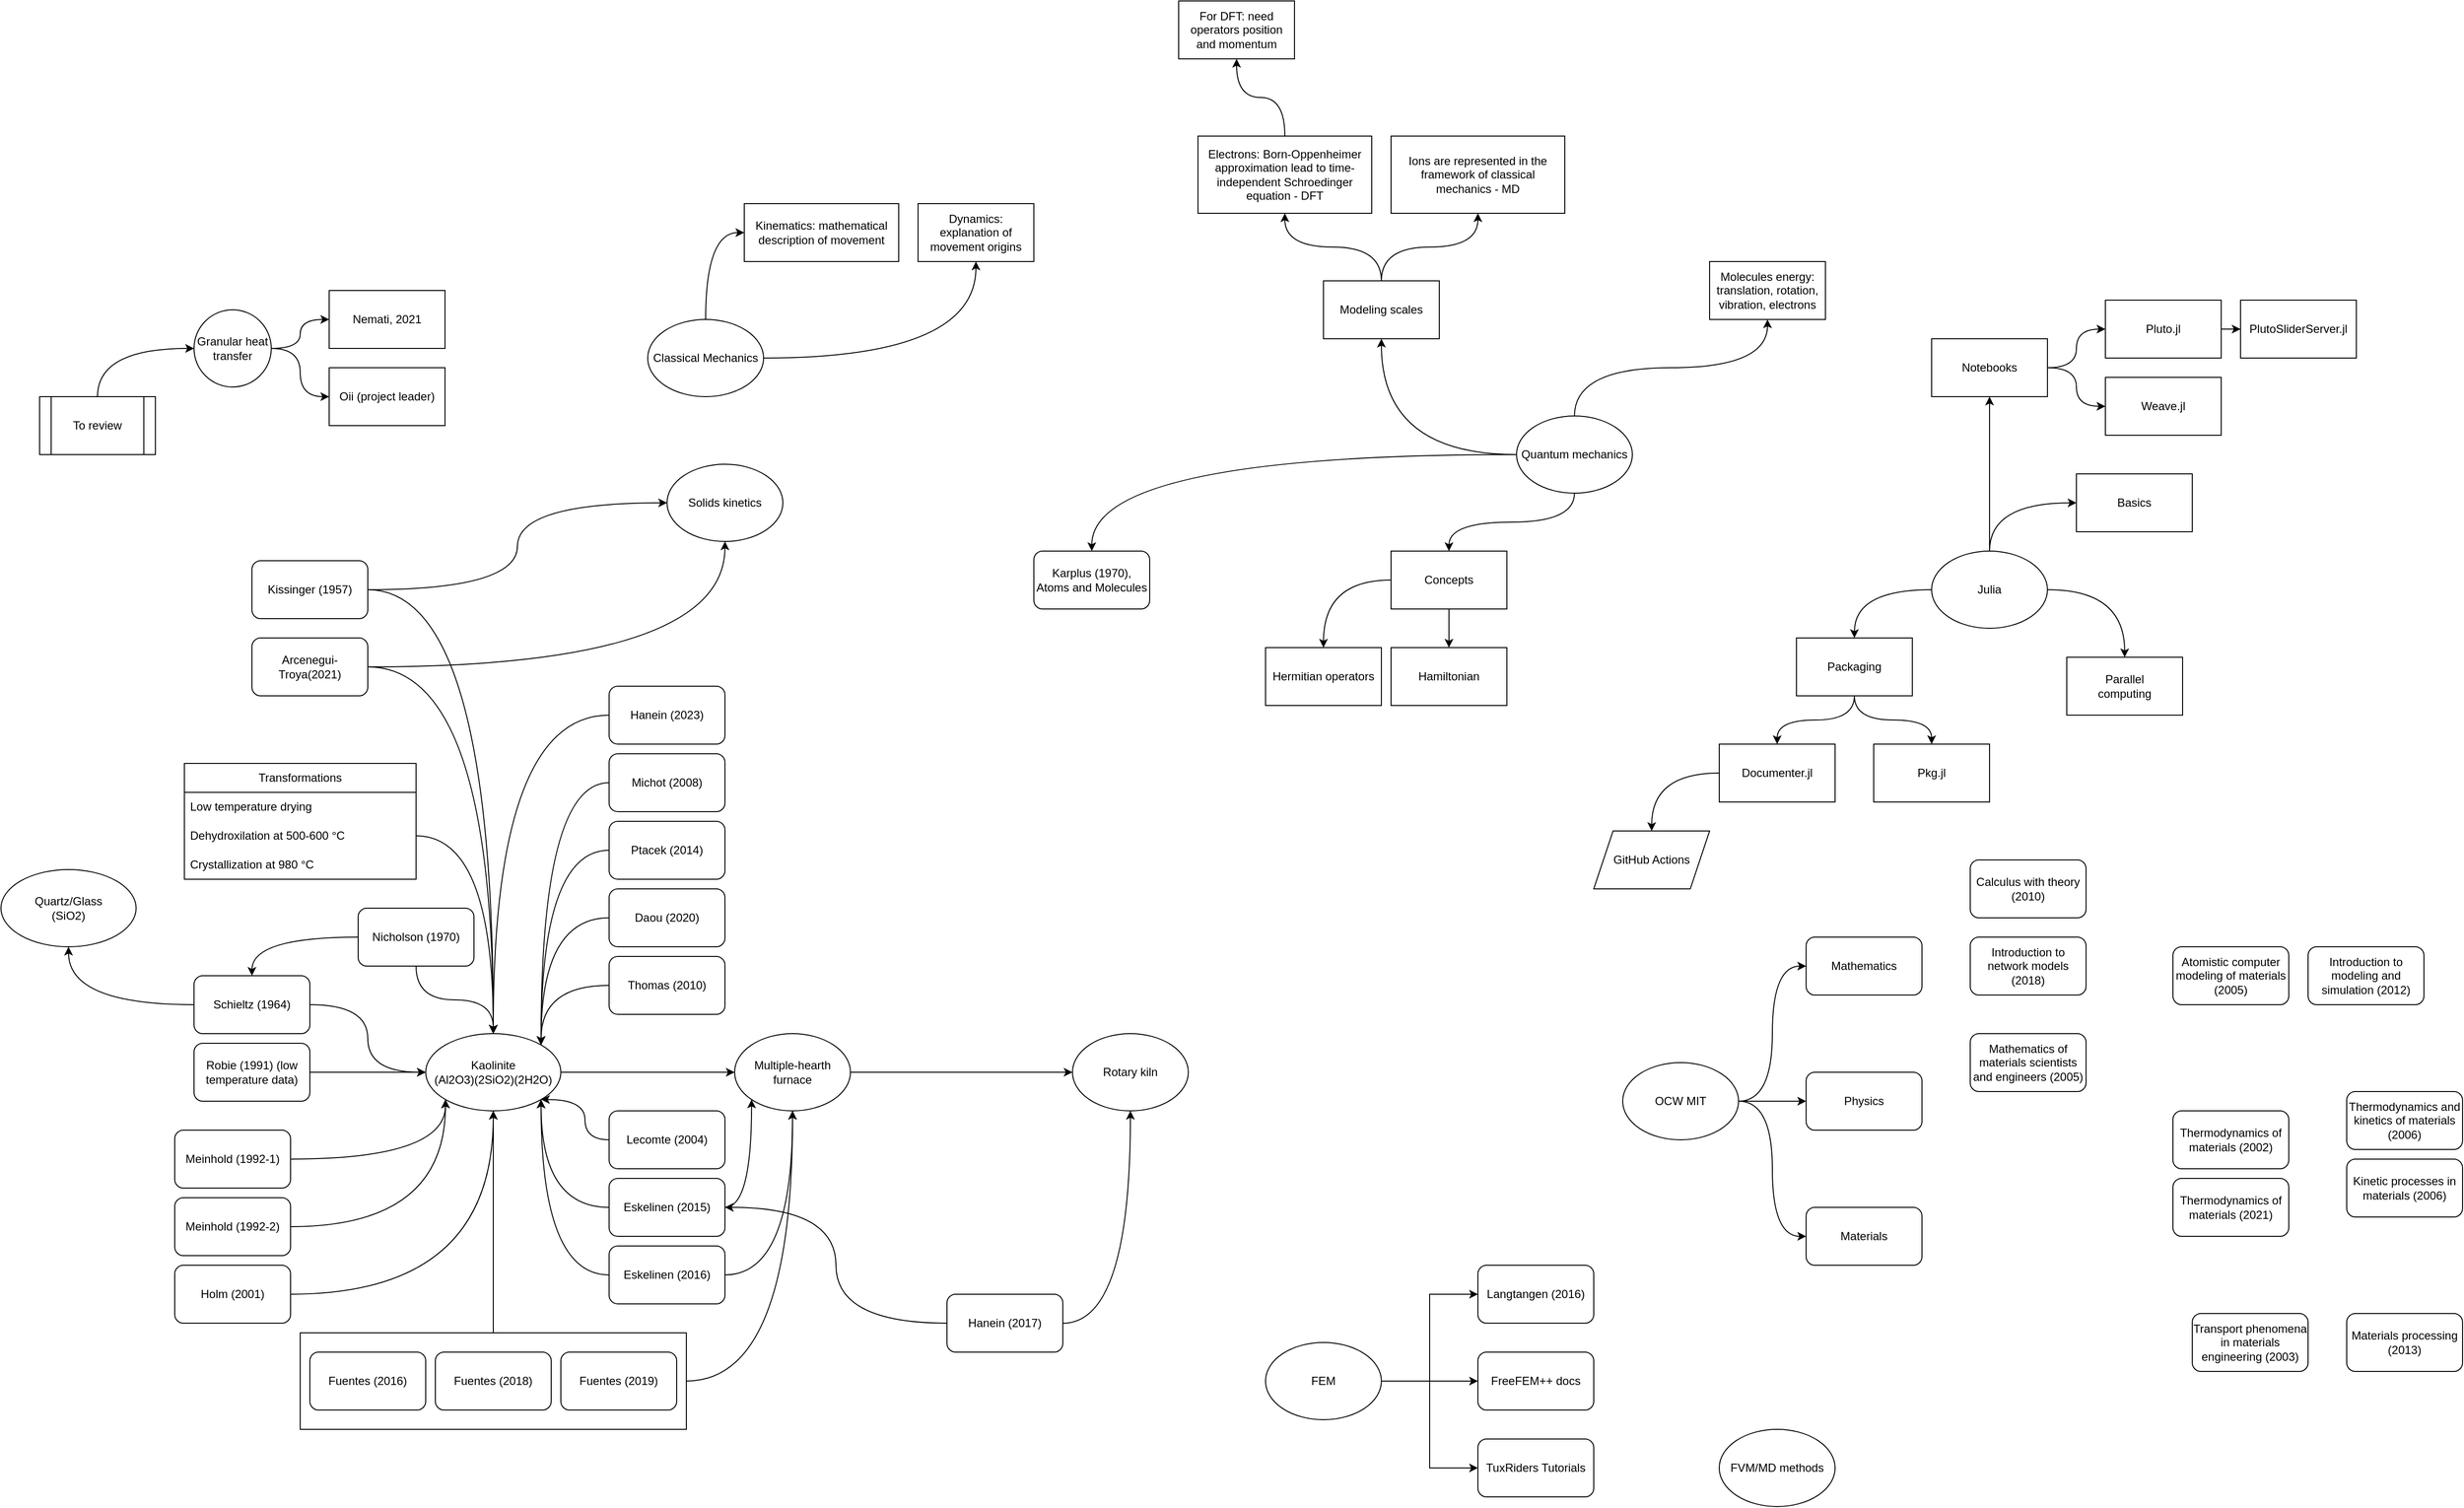 <mxfile version="22.1.7" type="github">
  <diagram name="Page-1" id="tNx86WEGERc1XLciAWc1">
    <mxGraphModel dx="1434" dy="738" grid="1" gridSize="10" guides="1" tooltips="1" connect="1" arrows="1" fold="1" page="1" pageScale="1" pageWidth="4681" pageHeight="3300" math="0" shadow="0">
      <root>
        <mxCell id="0" />
        <mxCell id="1" parent="0" />
        <mxCell id="3hXHIrawqCX14PC-SLRN-3" style="edgeStyle=orthogonalEdgeStyle;rounded=0;orthogonalLoop=1;jettySize=auto;html=1;exitX=0.5;exitY=0;exitDx=0;exitDy=0;curved=1;" parent="1" source="3hXHIrawqCX14PC-SLRN-1" target="3hXHIrawqCX14PC-SLRN-2" edge="1">
          <mxGeometry relative="1" as="geometry" />
        </mxCell>
        <mxCell id="TqPIP2dE-nrRqcoiC80p-8" style="edgeStyle=orthogonalEdgeStyle;rounded=0;orthogonalLoop=1;jettySize=auto;html=1;entryX=0.5;entryY=1;entryDx=0;entryDy=0;curved=1;" parent="1" source="3hXHIrawqCX14PC-SLRN-1" target="TqPIP2dE-nrRqcoiC80p-7" edge="1">
          <mxGeometry relative="1" as="geometry" />
        </mxCell>
        <mxCell id="TqPIP2dE-nrRqcoiC80p-18" style="edgeStyle=orthogonalEdgeStyle;curved=1;rounded=0;orthogonalLoop=1;jettySize=auto;html=1;exitX=0.5;exitY=1;exitDx=0;exitDy=0;" parent="1" source="3hXHIrawqCX14PC-SLRN-1" target="TqPIP2dE-nrRqcoiC80p-15" edge="1">
          <mxGeometry relative="1" as="geometry" />
        </mxCell>
        <mxCell id="TqPIP2dE-nrRqcoiC80p-22" style="edgeStyle=orthogonalEdgeStyle;curved=1;rounded=0;orthogonalLoop=1;jettySize=auto;html=1;" parent="1" source="3hXHIrawqCX14PC-SLRN-1" target="TqPIP2dE-nrRqcoiC80p-20" edge="1">
          <mxGeometry relative="1" as="geometry" />
        </mxCell>
        <mxCell id="3hXHIrawqCX14PC-SLRN-1" value="Quantum mechanics" style="ellipse;whiteSpace=wrap;html=1;" parent="1" vertex="1">
          <mxGeometry x="2400" y="1730" width="120" height="80" as="geometry" />
        </mxCell>
        <mxCell id="3hXHIrawqCX14PC-SLRN-2" value="Molecules energy: translation, rotation, vibration, electrons" style="rounded=0;whiteSpace=wrap;html=1;" parent="1" vertex="1">
          <mxGeometry x="2600" y="1570" width="120" height="60" as="geometry" />
        </mxCell>
        <mxCell id="TqPIP2dE-nrRqcoiC80p-4" style="edgeStyle=orthogonalEdgeStyle;rounded=0;orthogonalLoop=1;jettySize=auto;html=1;exitX=0.5;exitY=0;exitDx=0;exitDy=0;entryX=0;entryY=0.5;entryDx=0;entryDy=0;curved=1;" parent="1" source="TqPIP2dE-nrRqcoiC80p-1" target="TqPIP2dE-nrRqcoiC80p-2" edge="1">
          <mxGeometry relative="1" as="geometry" />
        </mxCell>
        <mxCell id="TqPIP2dE-nrRqcoiC80p-5" style="edgeStyle=orthogonalEdgeStyle;rounded=0;orthogonalLoop=1;jettySize=auto;html=1;curved=1;" parent="1" source="TqPIP2dE-nrRqcoiC80p-1" target="TqPIP2dE-nrRqcoiC80p-3" edge="1">
          <mxGeometry relative="1" as="geometry" />
        </mxCell>
        <mxCell id="TqPIP2dE-nrRqcoiC80p-1" value="Classical Mechanics" style="ellipse;whiteSpace=wrap;html=1;" parent="1" vertex="1">
          <mxGeometry x="1500" y="1630" width="120" height="80" as="geometry" />
        </mxCell>
        <mxCell id="TqPIP2dE-nrRqcoiC80p-2" value="Kinematics: mathematical description of movement" style="rounded=0;whiteSpace=wrap;html=1;" parent="1" vertex="1">
          <mxGeometry x="1600" y="1510" width="160" height="60" as="geometry" />
        </mxCell>
        <mxCell id="TqPIP2dE-nrRqcoiC80p-3" value="Dynamics: explanation of movement origins" style="rounded=0;whiteSpace=wrap;html=1;" parent="1" vertex="1">
          <mxGeometry x="1780" y="1510" width="120" height="60" as="geometry" />
        </mxCell>
        <mxCell id="TqPIP2dE-nrRqcoiC80p-14" style="edgeStyle=orthogonalEdgeStyle;rounded=0;orthogonalLoop=1;jettySize=auto;html=1;exitX=0.5;exitY=0;exitDx=0;exitDy=0;curved=1;" parent="1" source="TqPIP2dE-nrRqcoiC80p-6" target="TqPIP2dE-nrRqcoiC80p-13" edge="1">
          <mxGeometry relative="1" as="geometry" />
        </mxCell>
        <mxCell id="TqPIP2dE-nrRqcoiC80p-6" value="Electrons: Born-Oppenheimer approximation lead to time-independent Schroedinger equation - DFT" style="rounded=0;whiteSpace=wrap;html=1;" parent="1" vertex="1">
          <mxGeometry x="2070" y="1440" width="180" height="80" as="geometry" />
        </mxCell>
        <mxCell id="TqPIP2dE-nrRqcoiC80p-9" style="edgeStyle=orthogonalEdgeStyle;rounded=0;orthogonalLoop=1;jettySize=auto;html=1;curved=1;" parent="1" source="TqPIP2dE-nrRqcoiC80p-7" target="TqPIP2dE-nrRqcoiC80p-6" edge="1">
          <mxGeometry relative="1" as="geometry" />
        </mxCell>
        <mxCell id="TqPIP2dE-nrRqcoiC80p-11" style="edgeStyle=orthogonalEdgeStyle;rounded=0;orthogonalLoop=1;jettySize=auto;html=1;curved=1;" parent="1" source="TqPIP2dE-nrRqcoiC80p-7" target="TqPIP2dE-nrRqcoiC80p-10" edge="1">
          <mxGeometry relative="1" as="geometry" />
        </mxCell>
        <mxCell id="TqPIP2dE-nrRqcoiC80p-7" value="Modeling scales" style="rounded=0;whiteSpace=wrap;html=1;" parent="1" vertex="1">
          <mxGeometry x="2200" y="1590" width="120" height="60" as="geometry" />
        </mxCell>
        <mxCell id="TqPIP2dE-nrRqcoiC80p-10" value="Ions are represented in the framework of classical mechanics - MD" style="rounded=0;whiteSpace=wrap;html=1;" parent="1" vertex="1">
          <mxGeometry x="2270" y="1440" width="180" height="80" as="geometry" />
        </mxCell>
        <mxCell id="TqPIP2dE-nrRqcoiC80p-13" value="For DFT: need operators position and momentum" style="rounded=0;whiteSpace=wrap;html=1;" parent="1" vertex="1">
          <mxGeometry x="2050" y="1300" width="120" height="60" as="geometry" />
        </mxCell>
        <mxCell id="TqPIP2dE-nrRqcoiC80p-17" style="edgeStyle=orthogonalEdgeStyle;curved=1;rounded=0;orthogonalLoop=1;jettySize=auto;html=1;exitX=0;exitY=0.5;exitDx=0;exitDy=0;" parent="1" source="TqPIP2dE-nrRqcoiC80p-15" target="TqPIP2dE-nrRqcoiC80p-16" edge="1">
          <mxGeometry relative="1" as="geometry" />
        </mxCell>
        <mxCell id="TqPIP2dE-nrRqcoiC80p-24" style="edgeStyle=orthogonalEdgeStyle;curved=1;rounded=0;orthogonalLoop=1;jettySize=auto;html=1;" parent="1" source="TqPIP2dE-nrRqcoiC80p-15" target="TqPIP2dE-nrRqcoiC80p-23" edge="1">
          <mxGeometry relative="1" as="geometry" />
        </mxCell>
        <mxCell id="TqPIP2dE-nrRqcoiC80p-15" value="Concepts" style="rounded=0;whiteSpace=wrap;html=1;" parent="1" vertex="1">
          <mxGeometry x="2270" y="1870" width="120" height="60" as="geometry" />
        </mxCell>
        <mxCell id="TqPIP2dE-nrRqcoiC80p-16" value="Hermitian operators" style="rounded=0;whiteSpace=wrap;html=1;" parent="1" vertex="1">
          <mxGeometry x="2140" y="1970" width="120" height="60" as="geometry" />
        </mxCell>
        <mxCell id="TqPIP2dE-nrRqcoiC80p-20" value="Karplus (1970), Atoms and Molecules" style="rounded=1;whiteSpace=wrap;html=1;" parent="1" vertex="1">
          <mxGeometry x="1900" y="1870" width="120" height="60" as="geometry" />
        </mxCell>
        <mxCell id="TqPIP2dE-nrRqcoiC80p-23" value="Hamiltonian" style="rounded=0;whiteSpace=wrap;html=1;" parent="1" vertex="1">
          <mxGeometry x="2270" y="1970" width="120" height="60" as="geometry" />
        </mxCell>
        <mxCell id="7mW2jRSYt9szHhjCyHMU-4" style="edgeStyle=orthogonalEdgeStyle;curved=1;rounded=0;orthogonalLoop=1;jettySize=auto;html=1;exitX=0.5;exitY=0;exitDx=0;exitDy=0;entryX=0;entryY=0.5;entryDx=0;entryDy=0;" parent="1" source="7mW2jRSYt9szHhjCyHMU-1" target="7mW2jRSYt9szHhjCyHMU-2" edge="1">
          <mxGeometry relative="1" as="geometry" />
        </mxCell>
        <mxCell id="7mW2jRSYt9szHhjCyHMU-6" style="edgeStyle=orthogonalEdgeStyle;curved=1;rounded=0;orthogonalLoop=1;jettySize=auto;html=1;" parent="1" source="7mW2jRSYt9szHhjCyHMU-1" target="7mW2jRSYt9szHhjCyHMU-5" edge="1">
          <mxGeometry relative="1" as="geometry" />
        </mxCell>
        <mxCell id="7mW2jRSYt9szHhjCyHMU-8" style="edgeStyle=orthogonalEdgeStyle;rounded=0;orthogonalLoop=1;jettySize=auto;html=1;curved=1;" parent="1" source="7mW2jRSYt9szHhjCyHMU-1" target="7mW2jRSYt9szHhjCyHMU-7" edge="1">
          <mxGeometry relative="1" as="geometry" />
        </mxCell>
        <mxCell id="F8Z7RI5J12eTx9FljP0N-6" style="edgeStyle=orthogonalEdgeStyle;rounded=0;orthogonalLoop=1;jettySize=auto;html=1;entryX=0.5;entryY=1;entryDx=0;entryDy=0;curved=1;" parent="1" source="7mW2jRSYt9szHhjCyHMU-1" target="F8Z7RI5J12eTx9FljP0N-2" edge="1">
          <mxGeometry relative="1" as="geometry" />
        </mxCell>
        <mxCell id="7mW2jRSYt9szHhjCyHMU-1" value="Julia" style="ellipse;whiteSpace=wrap;html=1;" parent="1" vertex="1">
          <mxGeometry x="2830" y="1870" width="120" height="80" as="geometry" />
        </mxCell>
        <UserObject label="Basics" link="https://juliaacademy.com/courses/enrolled/375479" linkTarget="_blank" id="7mW2jRSYt9szHhjCyHMU-2">
          <mxCell style="rounded=0;whiteSpace=wrap;html=1;" parent="1" vertex="1">
            <mxGeometry x="2980" y="1790" width="120" height="60" as="geometry" />
          </mxCell>
        </UserObject>
        <UserObject label="Parallel&lt;br&gt;computing" link="https://juliaacademy.com/courses/enrolled/552107" linkTarget="_blank" id="7mW2jRSYt9szHhjCyHMU-5">
          <mxCell style="rounded=0;whiteSpace=wrap;html=1;" parent="1" vertex="1">
            <mxGeometry x="2970" y="1980" width="120" height="60" as="geometry" />
          </mxCell>
        </UserObject>
        <mxCell id="7mW2jRSYt9szHhjCyHMU-10" style="edgeStyle=orthogonalEdgeStyle;rounded=0;orthogonalLoop=1;jettySize=auto;html=1;entryX=0.5;entryY=0;entryDx=0;entryDy=0;curved=1;" parent="1" source="7mW2jRSYt9szHhjCyHMU-7" target="7mW2jRSYt9szHhjCyHMU-9" edge="1">
          <mxGeometry relative="1" as="geometry" />
        </mxCell>
        <mxCell id="7mW2jRSYt9szHhjCyHMU-12" style="edgeStyle=orthogonalEdgeStyle;rounded=0;orthogonalLoop=1;jettySize=auto;html=1;entryX=0.5;entryY=0;entryDx=0;entryDy=0;curved=1;" parent="1" source="7mW2jRSYt9szHhjCyHMU-7" target="7mW2jRSYt9szHhjCyHMU-11" edge="1">
          <mxGeometry relative="1" as="geometry" />
        </mxCell>
        <mxCell id="7mW2jRSYt9szHhjCyHMU-7" value="Packaging" style="rounded=0;whiteSpace=wrap;html=1;" parent="1" vertex="1">
          <mxGeometry x="2690" y="1960" width="120" height="60" as="geometry" />
        </mxCell>
        <mxCell id="7mW2jRSYt9szHhjCyHMU-14" style="edgeStyle=orthogonalEdgeStyle;rounded=0;orthogonalLoop=1;jettySize=auto;html=1;entryX=0.5;entryY=0;entryDx=0;entryDy=0;curved=1;" parent="1" source="7mW2jRSYt9szHhjCyHMU-9" target="7mW2jRSYt9szHhjCyHMU-13" edge="1">
          <mxGeometry relative="1" as="geometry" />
        </mxCell>
        <UserObject label="Documenter.jl" link="https://documenter.juliadocs.org/stable/" linkTarget="_blank" id="7mW2jRSYt9szHhjCyHMU-9">
          <mxCell style="rounded=0;whiteSpace=wrap;html=1;" parent="1" vertex="1">
            <mxGeometry x="2610" y="2070" width="120" height="60" as="geometry" />
          </mxCell>
        </UserObject>
        <UserObject label="Pkg.jl" link="https://pkgdocs.julialang.org/v1/" linkTarget="_blank" id="7mW2jRSYt9szHhjCyHMU-11">
          <mxCell style="rounded=0;whiteSpace=wrap;html=1;" parent="1" vertex="1">
            <mxGeometry x="2770" y="2070" width="120" height="60" as="geometry" />
          </mxCell>
        </UserObject>
        <UserObject label="GitHub Actions" link="https://docs.github.com/en/actions/learn-github-actions" linkTarget="_blank" id="7mW2jRSYt9szHhjCyHMU-13">
          <mxCell style="shape=parallelogram;perimeter=parallelogramPerimeter;whiteSpace=wrap;html=1;fixedSize=1;" parent="1" vertex="1">
            <mxGeometry x="2480" y="2160" width="120" height="60" as="geometry" />
          </mxCell>
        </UserObject>
        <mxCell id="QDy-FQWbMPKasR52hYSL-4" style="edgeStyle=orthogonalEdgeStyle;curved=1;rounded=0;orthogonalLoop=1;jettySize=auto;html=1;exitX=0.5;exitY=0;exitDx=0;exitDy=0;entryX=0;entryY=0.5;entryDx=0;entryDy=0;" parent="1" source="QDy-FQWbMPKasR52hYSL-2" target="QDy-FQWbMPKasR52hYSL-3" edge="1">
          <mxGeometry relative="1" as="geometry" />
        </mxCell>
        <mxCell id="QDy-FQWbMPKasR52hYSL-2" value="To review" style="shape=process;whiteSpace=wrap;html=1;backgroundOutline=1;" parent="1" vertex="1">
          <mxGeometry x="870" y="1710" width="120" height="60" as="geometry" />
        </mxCell>
        <mxCell id="QDy-FQWbMPKasR52hYSL-7" style="edgeStyle=orthogonalEdgeStyle;curved=1;rounded=0;orthogonalLoop=1;jettySize=auto;html=1;entryX=0;entryY=0.5;entryDx=0;entryDy=0;" parent="1" source="QDy-FQWbMPKasR52hYSL-3" target="QDy-FQWbMPKasR52hYSL-5" edge="1">
          <mxGeometry relative="1" as="geometry" />
        </mxCell>
        <mxCell id="QDy-FQWbMPKasR52hYSL-8" style="edgeStyle=orthogonalEdgeStyle;curved=1;rounded=0;orthogonalLoop=1;jettySize=auto;html=1;entryX=0;entryY=0.5;entryDx=0;entryDy=0;" parent="1" source="QDy-FQWbMPKasR52hYSL-3" target="QDy-FQWbMPKasR52hYSL-6" edge="1">
          <mxGeometry relative="1" as="geometry" />
        </mxCell>
        <mxCell id="QDy-FQWbMPKasR52hYSL-3" value="Granular heat transfer" style="ellipse;whiteSpace=wrap;html=1;" parent="1" vertex="1">
          <mxGeometry x="1030" y="1620" width="80" height="80" as="geometry" />
        </mxCell>
        <UserObject label="Nemati, 2021" link="https://1drv.ms/b/s!Ar4x-UlrYAiZjv4O83J4rxP3v68lgA?e=0grBoP" linkTarget="_blank" id="QDy-FQWbMPKasR52hYSL-5">
          <mxCell style="rounded=0;whiteSpace=wrap;html=1;" parent="1" vertex="1">
            <mxGeometry x="1170" y="1600" width="120" height="60" as="geometry" />
          </mxCell>
        </UserObject>
        <UserObject label="Oii (project leader)" link="https://www.eng.ed.ac.uk/research/projects/multi-scale-approach-characterising-fluid-contribution-conductive-heat-transfer" linkTarget="_blank" id="QDy-FQWbMPKasR52hYSL-6">
          <mxCell style="rounded=0;whiteSpace=wrap;html=1;" parent="1" vertex="1">
            <mxGeometry x="1170" y="1680" width="120" height="60" as="geometry" />
          </mxCell>
        </UserObject>
        <mxCell id="tdlnybzZ0rQNsdedE5Ah-23" style="edgeStyle=orthogonalEdgeStyle;curved=1;rounded=0;orthogonalLoop=1;jettySize=auto;html=1;entryX=0;entryY=0.5;entryDx=0;entryDy=0;" parent="1" source="tdlnybzZ0rQNsdedE5Ah-1" target="tdlnybzZ0rQNsdedE5Ah-22" edge="1">
          <mxGeometry relative="1" as="geometry" />
        </mxCell>
        <mxCell id="tdlnybzZ0rQNsdedE5Ah-1" value="Kaolinite&lt;br&gt;(Al2O3)(2SiO2)(2H2O)" style="ellipse;whiteSpace=wrap;html=1;" parent="1" vertex="1">
          <mxGeometry x="1270" y="2370" width="140" height="80" as="geometry" />
        </mxCell>
        <mxCell id="tdlnybzZ0rQNsdedE5Ah-3" style="edgeStyle=orthogonalEdgeStyle;rounded=0;orthogonalLoop=1;jettySize=auto;html=1;entryX=0;entryY=0.5;entryDx=0;entryDy=0;curved=1;" parent="1" source="tdlnybzZ0rQNsdedE5Ah-2" target="tdlnybzZ0rQNsdedE5Ah-1" edge="1">
          <mxGeometry relative="1" as="geometry" />
        </mxCell>
        <mxCell id="tdlnybzZ0rQNsdedE5Ah-14" style="edgeStyle=orthogonalEdgeStyle;curved=1;rounded=0;orthogonalLoop=1;jettySize=auto;html=1;entryX=0.5;entryY=1;entryDx=0;entryDy=0;" parent="1" source="tdlnybzZ0rQNsdedE5Ah-2" target="tdlnybzZ0rQNsdedE5Ah-13" edge="1">
          <mxGeometry relative="1" as="geometry" />
        </mxCell>
        <mxCell id="tdlnybzZ0rQNsdedE5Ah-2" value="Schieltz (1964)" style="rounded=1;whiteSpace=wrap;html=1;" parent="1" vertex="1">
          <mxGeometry x="1030" y="2310" width="120" height="60" as="geometry" />
        </mxCell>
        <mxCell id="tdlnybzZ0rQNsdedE5Ah-6" value="Transformations" style="swimlane;fontStyle=0;childLayout=stackLayout;horizontal=1;startSize=30;horizontalStack=0;resizeParent=1;resizeParentMax=0;resizeLast=0;collapsible=1;marginBottom=0;whiteSpace=wrap;html=1;" parent="1" vertex="1">
          <mxGeometry x="1020" y="2090" width="240" height="120" as="geometry" />
        </mxCell>
        <mxCell id="tdlnybzZ0rQNsdedE5Ah-7" value="Low temperature drying" style="text;strokeColor=none;fillColor=none;align=left;verticalAlign=middle;spacingLeft=4;spacingRight=4;overflow=hidden;points=[[0,0.5],[1,0.5]];portConstraint=eastwest;rotatable=0;whiteSpace=wrap;html=1;" parent="tdlnybzZ0rQNsdedE5Ah-6" vertex="1">
          <mxGeometry y="30" width="240" height="30" as="geometry" />
        </mxCell>
        <mxCell id="tdlnybzZ0rQNsdedE5Ah-8" value="Dehydroxilation at 500-600 °C" style="text;strokeColor=none;fillColor=none;align=left;verticalAlign=middle;spacingLeft=4;spacingRight=4;overflow=hidden;points=[[0,0.5],[1,0.5]];portConstraint=eastwest;rotatable=0;whiteSpace=wrap;html=1;" parent="tdlnybzZ0rQNsdedE5Ah-6" vertex="1">
          <mxGeometry y="60" width="240" height="30" as="geometry" />
        </mxCell>
        <mxCell id="tdlnybzZ0rQNsdedE5Ah-9" value="Crystallization at 980 °C" style="text;strokeColor=none;fillColor=none;align=left;verticalAlign=middle;spacingLeft=4;spacingRight=4;overflow=hidden;points=[[0,0.5],[1,0.5]];portConstraint=eastwest;rotatable=0;whiteSpace=wrap;html=1;" parent="tdlnybzZ0rQNsdedE5Ah-6" vertex="1">
          <mxGeometry y="90" width="240" height="30" as="geometry" />
        </mxCell>
        <mxCell id="tdlnybzZ0rQNsdedE5Ah-10" style="edgeStyle=orthogonalEdgeStyle;curved=1;rounded=0;orthogonalLoop=1;jettySize=auto;html=1;entryX=0.5;entryY=0;entryDx=0;entryDy=0;" parent="1" source="tdlnybzZ0rQNsdedE5Ah-8" target="tdlnybzZ0rQNsdedE5Ah-1" edge="1">
          <mxGeometry relative="1" as="geometry" />
        </mxCell>
        <mxCell id="tdlnybzZ0rQNsdedE5Ah-12" style="edgeStyle=orthogonalEdgeStyle;curved=1;rounded=0;orthogonalLoop=1;jettySize=auto;html=1;entryX=0;entryY=0.5;entryDx=0;entryDy=0;" parent="1" source="tdlnybzZ0rQNsdedE5Ah-11" target="tdlnybzZ0rQNsdedE5Ah-1" edge="1">
          <mxGeometry relative="1" as="geometry" />
        </mxCell>
        <UserObject label="Robie (1991) (low temperature data)" link="https://doi.org/10.135/CCMN.1991.039" linkTarget="_blank" id="tdlnybzZ0rQNsdedE5Ah-11">
          <mxCell style="rounded=1;whiteSpace=wrap;html=1;" parent="1" vertex="1">
            <mxGeometry x="1030" y="2380" width="120" height="60" as="geometry" />
          </mxCell>
        </UserObject>
        <mxCell id="tdlnybzZ0rQNsdedE5Ah-13" value="Quartz/Glass&lt;br&gt;(SiO2)" style="ellipse;whiteSpace=wrap;html=1;" parent="1" vertex="1">
          <mxGeometry x="830" y="2200" width="140" height="80" as="geometry" />
        </mxCell>
        <mxCell id="tdlnybzZ0rQNsdedE5Ah-16" style="edgeStyle=orthogonalEdgeStyle;curved=1;rounded=0;orthogonalLoop=1;jettySize=auto;html=1;" parent="1" source="tdlnybzZ0rQNsdedE5Ah-15" target="tdlnybzZ0rQNsdedE5Ah-1" edge="1">
          <mxGeometry relative="1" as="geometry" />
        </mxCell>
        <mxCell id="tdlnybzZ0rQNsdedE5Ah-17" style="edgeStyle=orthogonalEdgeStyle;curved=1;rounded=0;orthogonalLoop=1;jettySize=auto;html=1;" parent="1" source="tdlnybzZ0rQNsdedE5Ah-15" target="tdlnybzZ0rQNsdedE5Ah-2" edge="1">
          <mxGeometry relative="1" as="geometry" />
        </mxCell>
        <UserObject label="Nicholson (1970)" link="https://doi.org/10.111/j.1151-2916.197.tb12084.x" linkTarget="_blank" id="tdlnybzZ0rQNsdedE5Ah-15">
          <mxCell style="rounded=1;whiteSpace=wrap;html=1;" parent="1" vertex="1">
            <mxGeometry x="1200" y="2240" width="120" height="60" as="geometry" />
          </mxCell>
        </UserObject>
        <mxCell id="tdlnybzZ0rQNsdedE5Ah-19" style="edgeStyle=orthogonalEdgeStyle;curved=1;rounded=0;orthogonalLoop=1;jettySize=auto;html=1;entryX=0;entryY=1;entryDx=0;entryDy=0;" parent="1" source="tdlnybzZ0rQNsdedE5Ah-18" target="tdlnybzZ0rQNsdedE5Ah-1" edge="1">
          <mxGeometry relative="1" as="geometry">
            <Array as="points">
              <mxPoint x="1291" y="2570" />
            </Array>
          </mxGeometry>
        </mxCell>
        <UserObject label="Meinhold (1992-2)" link="https://doi.org/10.104/JM9920200913" linkTarget="_blank" id="tdlnybzZ0rQNsdedE5Ah-18">
          <mxCell style="rounded=1;whiteSpace=wrap;html=1;" parent="1" vertex="1">
            <mxGeometry x="1010" y="2540" width="120" height="60" as="geometry" />
          </mxCell>
        </UserObject>
        <mxCell id="tdlnybzZ0rQNsdedE5Ah-21" style="edgeStyle=orthogonalEdgeStyle;curved=1;rounded=0;orthogonalLoop=1;jettySize=auto;html=1;entryX=0;entryY=1;entryDx=0;entryDy=0;" parent="1" source="tdlnybzZ0rQNsdedE5Ah-20" target="tdlnybzZ0rQNsdedE5Ah-1" edge="1">
          <mxGeometry relative="1" as="geometry" />
        </mxCell>
        <UserObject label="Meinhold (1992-1)" link="https://doi.org/10.101/BF01979617" linkTarget="_blank" id="tdlnybzZ0rQNsdedE5Ah-20">
          <mxCell style="rounded=1;whiteSpace=wrap;html=1;" parent="1" vertex="1">
            <mxGeometry x="1010" y="2470" width="120" height="60" as="geometry" />
          </mxCell>
        </UserObject>
        <mxCell id="tdlnybzZ0rQNsdedE5Ah-51" style="edgeStyle=orthogonalEdgeStyle;curved=1;rounded=0;orthogonalLoop=1;jettySize=auto;html=1;" parent="1" source="tdlnybzZ0rQNsdedE5Ah-22" target="tdlnybzZ0rQNsdedE5Ah-50" edge="1">
          <mxGeometry relative="1" as="geometry" />
        </mxCell>
        <mxCell id="tdlnybzZ0rQNsdedE5Ah-22" value="Multiple-hearth furnace" style="ellipse;whiteSpace=wrap;html=1;" parent="1" vertex="1">
          <mxGeometry x="1590" y="2370" width="120" height="80" as="geometry" />
        </mxCell>
        <mxCell id="tdlnybzZ0rQNsdedE5Ah-25" style="edgeStyle=orthogonalEdgeStyle;curved=1;rounded=0;orthogonalLoop=1;jettySize=auto;html=1;entryX=0.5;entryY=1;entryDx=0;entryDy=0;" parent="1" source="tdlnybzZ0rQNsdedE5Ah-24" target="tdlnybzZ0rQNsdedE5Ah-1" edge="1">
          <mxGeometry relative="1" as="geometry" />
        </mxCell>
        <UserObject label="Holm (2001)" link="https://doi.org/10.104/B010031P" linkTarget="_blank" id="tdlnybzZ0rQNsdedE5Ah-24">
          <mxCell style="rounded=1;whiteSpace=wrap;html=1;" parent="1" vertex="1">
            <mxGeometry x="1010" y="2610" width="120" height="60" as="geometry" />
          </mxCell>
        </UserObject>
        <mxCell id="tdlnybzZ0rQNsdedE5Ah-27" style="edgeStyle=orthogonalEdgeStyle;curved=1;rounded=0;orthogonalLoop=1;jettySize=auto;html=1;entryX=1;entryY=0;entryDx=0;entryDy=0;" parent="1" source="tdlnybzZ0rQNsdedE5Ah-26" target="tdlnybzZ0rQNsdedE5Ah-1" edge="1">
          <mxGeometry relative="1" as="geometry" />
        </mxCell>
        <UserObject label="Ptacek (2014)" link="https://doi.org/10.102/j.powtec.2014.05.047" linkTarget="_blank" id="tdlnybzZ0rQNsdedE5Ah-26">
          <mxCell style="rounded=1;whiteSpace=wrap;html=1;" parent="1" vertex="1">
            <mxGeometry x="1460" y="2150" width="120" height="60" as="geometry" />
          </mxCell>
        </UserObject>
        <mxCell id="tdlnybzZ0rQNsdedE5Ah-29" style="edgeStyle=orthogonalEdgeStyle;curved=1;rounded=0;orthogonalLoop=1;jettySize=auto;html=1;entryX=1;entryY=0;entryDx=0;entryDy=0;" parent="1" source="tdlnybzZ0rQNsdedE5Ah-28" target="tdlnybzZ0rQNsdedE5Ah-1" edge="1">
          <mxGeometry relative="1" as="geometry" />
        </mxCell>
        <UserObject label="Michot (2008)" link="https://doi.org/10.102/j.jeurceramsoc.2008.04.007" linkTarget="_blank" id="tdlnybzZ0rQNsdedE5Ah-28">
          <mxCell style="rounded=1;whiteSpace=wrap;html=1;" parent="1" vertex="1">
            <mxGeometry x="1460" y="2080" width="120" height="60" as="geometry" />
          </mxCell>
        </UserObject>
        <mxCell id="tdlnybzZ0rQNsdedE5Ah-33" style="edgeStyle=orthogonalEdgeStyle;curved=1;rounded=0;orthogonalLoop=1;jettySize=auto;html=1;entryX=0;entryY=1;entryDx=0;entryDy=0;" parent="1" source="tdlnybzZ0rQNsdedE5Ah-32" target="tdlnybzZ0rQNsdedE5Ah-22" edge="1">
          <mxGeometry relative="1" as="geometry" />
        </mxCell>
        <mxCell id="tdlnybzZ0rQNsdedE5Ah-39" style="edgeStyle=orthogonalEdgeStyle;curved=1;rounded=0;orthogonalLoop=1;jettySize=auto;html=1;entryX=1;entryY=1;entryDx=0;entryDy=0;" parent="1" source="tdlnybzZ0rQNsdedE5Ah-32" target="tdlnybzZ0rQNsdedE5Ah-1" edge="1">
          <mxGeometry relative="1" as="geometry" />
        </mxCell>
        <UserObject label="Eskelinen (2015)" link="https://doi.org/10.1/aic.14903" linkTarget="_blank" id="tdlnybzZ0rQNsdedE5Ah-32">
          <mxCell style="rounded=1;whiteSpace=wrap;html=1;" parent="1" vertex="1">
            <mxGeometry x="1460" y="2520" width="120" height="60" as="geometry" />
          </mxCell>
        </UserObject>
        <mxCell id="tdlnybzZ0rQNsdedE5Ah-36" style="edgeStyle=orthogonalEdgeStyle;curved=1;rounded=0;orthogonalLoop=1;jettySize=auto;html=1;entryX=0.5;entryY=1;entryDx=0;entryDy=0;" parent="1" source="tdlnybzZ0rQNsdedE5Ah-35" target="tdlnybzZ0rQNsdedE5Ah-22" edge="1">
          <mxGeometry relative="1" as="geometry" />
        </mxCell>
        <mxCell id="tdlnybzZ0rQNsdedE5Ah-38" style="edgeStyle=orthogonalEdgeStyle;curved=1;rounded=0;orthogonalLoop=1;jettySize=auto;html=1;entryX=1;entryY=1;entryDx=0;entryDy=0;" parent="1" source="tdlnybzZ0rQNsdedE5Ah-35" target="tdlnybzZ0rQNsdedE5Ah-1" edge="1">
          <mxGeometry relative="1" as="geometry" />
        </mxCell>
        <UserObject label="Eskelinen (2016)" link="https://doi.org/10.102/j.ifacol.2016.10.120" linkTarget="_blank" id="tdlnybzZ0rQNsdedE5Ah-35">
          <mxCell style="rounded=1;whiteSpace=wrap;html=1;" parent="1" vertex="1">
            <mxGeometry x="1460" y="2590" width="120" height="60" as="geometry" />
          </mxCell>
        </UserObject>
        <mxCell id="tdlnybzZ0rQNsdedE5Ah-50" value="Rotary kiln" style="ellipse;whiteSpace=wrap;html=1;" parent="1" vertex="1">
          <mxGeometry x="1940" y="2370" width="120" height="80" as="geometry" />
        </mxCell>
        <mxCell id="tdlnybzZ0rQNsdedE5Ah-53" style="edgeStyle=orthogonalEdgeStyle;curved=1;rounded=0;orthogonalLoop=1;jettySize=auto;html=1;" parent="1" source="tdlnybzZ0rQNsdedE5Ah-52" target="tdlnybzZ0rQNsdedE5Ah-50" edge="1">
          <mxGeometry relative="1" as="geometry" />
        </mxCell>
        <mxCell id="tdlnybzZ0rQNsdedE5Ah-54" style="edgeStyle=orthogonalEdgeStyle;curved=1;rounded=0;orthogonalLoop=1;jettySize=auto;html=1;entryX=1;entryY=0.5;entryDx=0;entryDy=0;" parent="1" source="tdlnybzZ0rQNsdedE5Ah-52" target="tdlnybzZ0rQNsdedE5Ah-32" edge="1">
          <mxGeometry relative="1" as="geometry" />
        </mxCell>
        <UserObject label="Hanein (2017)" link="https://doi.org/10.108/17436753.202.1303261" linkTarget="_blank" id="tdlnybzZ0rQNsdedE5Ah-52">
          <mxCell style="rounded=1;whiteSpace=wrap;html=1;" parent="1" vertex="1">
            <mxGeometry x="1810" y="2640" width="120" height="60" as="geometry" />
          </mxCell>
        </UserObject>
        <mxCell id="tdlnybzZ0rQNsdedE5Ah-55" value="Solids kinetics" style="ellipse;whiteSpace=wrap;html=1;" parent="1" vertex="1">
          <mxGeometry x="1520" y="1780" width="120" height="80" as="geometry" />
        </mxCell>
        <mxCell id="tdlnybzZ0rQNsdedE5Ah-57" style="edgeStyle=orthogonalEdgeStyle;curved=1;rounded=0;orthogonalLoop=1;jettySize=auto;html=1;" parent="1" source="tdlnybzZ0rQNsdedE5Ah-56" target="tdlnybzZ0rQNsdedE5Ah-55" edge="1">
          <mxGeometry relative="1" as="geometry" />
        </mxCell>
        <mxCell id="tdlnybzZ0rQNsdedE5Ah-58" style="edgeStyle=orthogonalEdgeStyle;curved=1;rounded=0;orthogonalLoop=1;jettySize=auto;html=1;entryX=0.5;entryY=0;entryDx=0;entryDy=0;" parent="1" source="tdlnybzZ0rQNsdedE5Ah-56" target="tdlnybzZ0rQNsdedE5Ah-1" edge="1">
          <mxGeometry relative="1" as="geometry" />
        </mxCell>
        <UserObject label="Arcenegui-Troya(2021)" link="https:// doi.org/10.339/pr9101852" linkTarget="_blank" id="tdlnybzZ0rQNsdedE5Ah-56">
          <mxCell style="rounded=1;whiteSpace=wrap;html=1;" parent="1" vertex="1">
            <mxGeometry x="1090" y="1960" width="120" height="60" as="geometry" />
          </mxCell>
        </UserObject>
        <mxCell id="tdlnybzZ0rQNsdedE5Ah-60" style="edgeStyle=orthogonalEdgeStyle;curved=1;rounded=0;orthogonalLoop=1;jettySize=auto;html=1;" parent="1" source="tdlnybzZ0rQNsdedE5Ah-59" target="tdlnybzZ0rQNsdedE5Ah-1" edge="1">
          <mxGeometry relative="1" as="geometry" />
        </mxCell>
        <UserObject label="Hanein (2023)" link="DOI&#x9;https://doi.org/10.104/D3TA01896B" linkTarget="_blank" id="tdlnybzZ0rQNsdedE5Ah-59">
          <mxCell style="rounded=1;whiteSpace=wrap;html=1;" parent="1" vertex="1">
            <mxGeometry x="1460" y="2010" width="120" height="60" as="geometry" />
          </mxCell>
        </UserObject>
        <mxCell id="tdlnybzZ0rQNsdedE5Ah-62" style="edgeStyle=orthogonalEdgeStyle;curved=1;rounded=0;orthogonalLoop=1;jettySize=auto;html=1;entryX=1;entryY=0;entryDx=0;entryDy=0;" parent="1" source="tdlnybzZ0rQNsdedE5Ah-61" target="tdlnybzZ0rQNsdedE5Ah-1" edge="1">
          <mxGeometry relative="1" as="geometry" />
        </mxCell>
        <UserObject label="Daou (2020)" link="https://doi.org/10.339/min10050480" linkTarget="_blank" id="tdlnybzZ0rQNsdedE5Ah-61">
          <mxCell style="rounded=1;whiteSpace=wrap;html=1;" parent="1" vertex="1">
            <mxGeometry x="1460" y="2220" width="120" height="60" as="geometry" />
          </mxCell>
        </UserObject>
        <mxCell id="tdlnybzZ0rQNsdedE5Ah-67" value="" style="group" parent="1" vertex="1" connectable="0">
          <mxGeometry x="1140" y="2680" width="400" height="100" as="geometry" />
        </mxCell>
        <mxCell id="tdlnybzZ0rQNsdedE5Ah-66" value="" style="group" parent="tdlnybzZ0rQNsdedE5Ah-67" vertex="1" connectable="0">
          <mxGeometry width="400" height="100" as="geometry" />
        </mxCell>
        <mxCell id="tdlnybzZ0rQNsdedE5Ah-65" value="" style="rounded=0;whiteSpace=wrap;html=1;" parent="tdlnybzZ0rQNsdedE5Ah-66" vertex="1">
          <mxGeometry width="400" height="100" as="geometry" />
        </mxCell>
        <mxCell id="tdlnybzZ0rQNsdedE5Ah-40" value="Fuentes (2016)" style="rounded=1;whiteSpace=wrap;html=1;" parent="tdlnybzZ0rQNsdedE5Ah-66" vertex="1">
          <mxGeometry x="10" y="20" width="120" height="60" as="geometry" />
        </mxCell>
        <mxCell id="tdlnybzZ0rQNsdedE5Ah-42" value="Fuentes (2019)" style="rounded=1;whiteSpace=wrap;html=1;" parent="tdlnybzZ0rQNsdedE5Ah-66" vertex="1">
          <mxGeometry x="270" y="20" width="120" height="60" as="geometry" />
        </mxCell>
        <mxCell id="tdlnybzZ0rQNsdedE5Ah-41" value="Fuentes (2018)" style="rounded=1;whiteSpace=wrap;html=1;" parent="tdlnybzZ0rQNsdedE5Ah-67" vertex="1">
          <mxGeometry x="140" y="20" width="120" height="60" as="geometry" />
        </mxCell>
        <mxCell id="tdlnybzZ0rQNsdedE5Ah-68" style="edgeStyle=orthogonalEdgeStyle;curved=1;rounded=0;orthogonalLoop=1;jettySize=auto;html=1;entryX=0.5;entryY=1;entryDx=0;entryDy=0;" parent="1" source="tdlnybzZ0rQNsdedE5Ah-65" target="tdlnybzZ0rQNsdedE5Ah-1" edge="1">
          <mxGeometry relative="1" as="geometry" />
        </mxCell>
        <mxCell id="tdlnybzZ0rQNsdedE5Ah-69" style="edgeStyle=orthogonalEdgeStyle;curved=1;rounded=0;orthogonalLoop=1;jettySize=auto;html=1;entryX=0.5;entryY=1;entryDx=0;entryDy=0;" parent="1" source="tdlnybzZ0rQNsdedE5Ah-65" target="tdlnybzZ0rQNsdedE5Ah-22" edge="1">
          <mxGeometry relative="1" as="geometry" />
        </mxCell>
        <mxCell id="tdlnybzZ0rQNsdedE5Ah-74" style="edgeStyle=orthogonalEdgeStyle;curved=1;rounded=0;orthogonalLoop=1;jettySize=auto;html=1;entryX=1;entryY=1;entryDx=0;entryDy=0;" parent="1" source="tdlnybzZ0rQNsdedE5Ah-70" target="tdlnybzZ0rQNsdedE5Ah-1" edge="1">
          <mxGeometry relative="1" as="geometry" />
        </mxCell>
        <mxCell id="tdlnybzZ0rQNsdedE5Ah-70" value="Lecomte (2004)" style="rounded=1;whiteSpace=wrap;html=1;" parent="1" vertex="1">
          <mxGeometry x="1460" y="2450" width="120" height="60" as="geometry" />
        </mxCell>
        <mxCell id="Zyr4BZ1Q4nSmmZ4n6RKA-2" style="edgeStyle=orthogonalEdgeStyle;rounded=0;orthogonalLoop=1;jettySize=auto;html=1;entryX=1;entryY=0;entryDx=0;entryDy=0;curved=1;" parent="1" source="Zyr4BZ1Q4nSmmZ4n6RKA-1" target="tdlnybzZ0rQNsdedE5Ah-1" edge="1">
          <mxGeometry relative="1" as="geometry" />
        </mxCell>
        <mxCell id="Zyr4BZ1Q4nSmmZ4n6RKA-1" value="Thomas (2010)" style="rounded=1;whiteSpace=wrap;html=1;" parent="1" vertex="1">
          <mxGeometry x="1460" y="2290" width="120" height="60" as="geometry" />
        </mxCell>
        <mxCell id="oKSYJBpqH4JwEt-eYhXz-3" style="edgeStyle=orthogonalEdgeStyle;rounded=0;orthogonalLoop=1;jettySize=auto;html=1;curved=1;" parent="1" source="oKSYJBpqH4JwEt-eYhXz-1" edge="1">
          <mxGeometry relative="1" as="geometry">
            <mxPoint x="1340" y="2370" as="targetPoint" />
          </mxGeometry>
        </mxCell>
        <mxCell id="oKSYJBpqH4JwEt-eYhXz-5" style="edgeStyle=orthogonalEdgeStyle;rounded=0;orthogonalLoop=1;jettySize=auto;html=1;entryX=0;entryY=0.5;entryDx=0;entryDy=0;curved=1;" parent="1" source="oKSYJBpqH4JwEt-eYhXz-1" target="tdlnybzZ0rQNsdedE5Ah-55" edge="1">
          <mxGeometry relative="1" as="geometry" />
        </mxCell>
        <mxCell id="oKSYJBpqH4JwEt-eYhXz-1" value="Kissinger (1957)" style="rounded=1;whiteSpace=wrap;html=1;" parent="1" vertex="1">
          <mxGeometry x="1090" y="1880" width="120" height="60" as="geometry" />
        </mxCell>
        <mxCell id="CWGAY0bIbkOi0LySRLev-3" style="edgeStyle=orthogonalEdgeStyle;rounded=0;orthogonalLoop=1;jettySize=auto;html=1;entryX=0;entryY=0.5;entryDx=0;entryDy=0;curved=1;" parent="1" source="CWGAY0bIbkOi0LySRLev-1" target="CWGAY0bIbkOi0LySRLev-2" edge="1">
          <mxGeometry relative="1" as="geometry" />
        </mxCell>
        <mxCell id="CWGAY0bIbkOi0LySRLev-5" style="edgeStyle=orthogonalEdgeStyle;rounded=0;orthogonalLoop=1;jettySize=auto;html=1;exitX=1;exitY=0.5;exitDx=0;exitDy=0;curved=1;entryX=0;entryY=0.5;entryDx=0;entryDy=0;" parent="1" source="CWGAY0bIbkOi0LySRLev-1" target="CWGAY0bIbkOi0LySRLev-4" edge="1">
          <mxGeometry relative="1" as="geometry" />
        </mxCell>
        <mxCell id="CWGAY0bIbkOi0LySRLev-7" style="edgeStyle=orthogonalEdgeStyle;rounded=0;orthogonalLoop=1;jettySize=auto;html=1;curved=1;" parent="1" source="CWGAY0bIbkOi0LySRLev-1" target="CWGAY0bIbkOi0LySRLev-6" edge="1">
          <mxGeometry relative="1" as="geometry" />
        </mxCell>
        <mxCell id="CWGAY0bIbkOi0LySRLev-1" value="OCW MIT" style="ellipse;whiteSpace=wrap;html=1;" parent="1" vertex="1">
          <mxGeometry x="2510" y="2400" width="120" height="80" as="geometry" />
        </mxCell>
        <mxCell id="CWGAY0bIbkOi0LySRLev-2" value="Mathematics" style="rounded=1;whiteSpace=wrap;html=1;" parent="1" vertex="1">
          <mxGeometry x="2700" y="2270" width="120" height="60" as="geometry" />
        </mxCell>
        <mxCell id="CWGAY0bIbkOi0LySRLev-4" value="Materials" style="rounded=1;whiteSpace=wrap;html=1;" parent="1" vertex="1">
          <mxGeometry x="2700" y="2550" width="120" height="60" as="geometry" />
        </mxCell>
        <mxCell id="CWGAY0bIbkOi0LySRLev-6" value="Physics" style="rounded=1;whiteSpace=wrap;html=1;" parent="1" vertex="1">
          <mxGeometry x="2700" y="2410" width="120" height="60" as="geometry" />
        </mxCell>
        <UserObject label="Introduction to modeling and simulation (2012)" link="https://ocw.mit.edu/courses/3-021j-introduction-to-modeling-and-simulation-spring-2012/" linkTarget="_blank" id="CWGAY0bIbkOi0LySRLev-8">
          <mxCell style="rounded=1;whiteSpace=wrap;html=1;" parent="1" vertex="1">
            <mxGeometry x="3220" y="2280" width="120" height="60" as="geometry" />
          </mxCell>
        </UserObject>
        <UserObject label="Thermodynamics and kinetics of materials (2006)" link="https://ocw.mit.edu/courses/3-205-thermodynamics-and-kinetics-of-materials-fall-2006/" linkTarget="_blank" id="CWGAY0bIbkOi0LySRLev-11">
          <mxCell style="rounded=1;whiteSpace=wrap;html=1;" parent="1" vertex="1">
            <mxGeometry x="3260" y="2430" width="120" height="60" as="geometry" />
          </mxCell>
        </UserObject>
        <UserObject label="Kinetic processes in materials (2006)" link="https://ocw.mit.edu/courses/3-21-kinetic-processes-in-materials-spring-2006/" linkTarget="_blank" id="CWGAY0bIbkOi0LySRLev-13">
          <mxCell style="rounded=1;whiteSpace=wrap;html=1;" parent="1" vertex="1">
            <mxGeometry x="3260" y="2500" width="120" height="60" as="geometry" />
          </mxCell>
        </UserObject>
        <UserObject label="Transport phenomena in materials engineering (2003)" link="https://ocw.mit.edu/courses/3-185-transport-phenomena-in-materials-engineering-fall-2003/" linkTarget="_blank" id="CWGAY0bIbkOi0LySRLev-15">
          <mxCell style="rounded=1;whiteSpace=wrap;html=1;" parent="1" vertex="1">
            <mxGeometry x="3100" y="2660" width="120" height="60" as="geometry" />
          </mxCell>
        </UserObject>
        <UserObject label="Thermodynamics of materials (2002)" link="https://ocw.mit.edu/courses/3-00-thermodynamics-of-materials-fall-2002/" linkTarget="_blank" id="CWGAY0bIbkOi0LySRLev-17">
          <mxCell style="rounded=1;whiteSpace=wrap;html=1;" parent="1" vertex="1">
            <mxGeometry x="3080" y="2450" width="120" height="60" as="geometry" />
          </mxCell>
        </UserObject>
        <UserObject label="Atomistic computer modeling of materials (2005)" link="https://ocw.mit.edu/courses/3-320-atomistic-computer-modeling-of-materials-sma-5107-spring-2005/" linkTarget="_blank" id="CWGAY0bIbkOi0LySRLev-18">
          <mxCell style="rounded=1;whiteSpace=wrap;html=1;" parent="1" vertex="1">
            <mxGeometry x="3080" y="2280" width="120" height="60" as="geometry" />
          </mxCell>
        </UserObject>
        <UserObject label="Materials processing (2013)" link="https://ocw.mit.edu/courses/3-044-materials-processing-spring-2013/" linkTarget="_blank" id="CWGAY0bIbkOi0LySRLev-19">
          <mxCell style="rounded=1;whiteSpace=wrap;html=1;" parent="1" vertex="1">
            <mxGeometry x="3260" y="2660" width="120" height="60" as="geometry" />
          </mxCell>
        </UserObject>
        <UserObject label="Mathematics of materials scientists and engineers (2005)" link="https://ocw.mit.edu/courses/3-016-mathematics-for-materials-scientists-and-engineers-fall-2005/" id="CWGAY0bIbkOi0LySRLev-20">
          <mxCell style="rounded=1;whiteSpace=wrap;html=1;" parent="1" vertex="1">
            <mxGeometry x="2870" y="2370" width="120" height="60" as="geometry" />
          </mxCell>
        </UserObject>
        <UserObject label="Thermodynamics of materials (2021)" link="https://ocw.mit.edu/courses/3-020-thermodynamics-of-materials-spring-2021/" linkTarget="_blank" id="CWGAY0bIbkOi0LySRLev-21">
          <mxCell style="rounded=1;whiteSpace=wrap;html=1;" parent="1" vertex="1">
            <mxGeometry x="3080" y="2520" width="120" height="60" as="geometry" />
          </mxCell>
        </UserObject>
        <UserObject label="Introduction to network models (2018)" link="https://ocw.mit.edu/courses/1-022-introduction-to-network-models-fall-2018/" linkTarget="_blank" id="CWGAY0bIbkOi0LySRLev-22">
          <mxCell style="rounded=1;whiteSpace=wrap;html=1;" parent="1" vertex="1">
            <mxGeometry x="2870" y="2270" width="120" height="60" as="geometry" />
          </mxCell>
        </UserObject>
        <UserObject label="Calculus with theory (2010)" link="https://ocw.mit.edu/courses/18-014-calculus-with-theory-fall-2010/" linkTarget="_blank" id="CWGAY0bIbkOi0LySRLev-23">
          <mxCell style="rounded=1;whiteSpace=wrap;html=1;" parent="1" vertex="1">
            <mxGeometry x="2870" y="2190" width="120" height="60" as="geometry" />
          </mxCell>
        </UserObject>
        <mxCell id="F8Z7RI5J12eTx9FljP0N-1" value="FVM/MD methods" style="ellipse;whiteSpace=wrap;html=1;" parent="1" vertex="1">
          <mxGeometry x="2610" y="2780" width="120" height="80" as="geometry" />
        </mxCell>
        <mxCell id="F8Z7RI5J12eTx9FljP0N-10" value="" style="group" parent="1" vertex="1" connectable="0">
          <mxGeometry x="2830" y="1610" width="440" height="140" as="geometry" />
        </mxCell>
        <mxCell id="F8Z7RI5J12eTx9FljP0N-2" value="Notebooks" style="rounded=0;whiteSpace=wrap;html=1;" parent="F8Z7RI5J12eTx9FljP0N-10" vertex="1">
          <mxGeometry y="40" width="120" height="60" as="geometry" />
        </mxCell>
        <mxCell id="F8Z7RI5J12eTx9FljP0N-3" value="Pluto.jl" style="rounded=0;whiteSpace=wrap;html=1;" parent="F8Z7RI5J12eTx9FljP0N-10" vertex="1">
          <mxGeometry x="180" width="120" height="60" as="geometry" />
        </mxCell>
        <mxCell id="F8Z7RI5J12eTx9FljP0N-7" style="edgeStyle=orthogonalEdgeStyle;rounded=0;orthogonalLoop=1;jettySize=auto;html=1;entryX=0;entryY=0.5;entryDx=0;entryDy=0;curved=1;" parent="F8Z7RI5J12eTx9FljP0N-10" source="F8Z7RI5J12eTx9FljP0N-2" target="F8Z7RI5J12eTx9FljP0N-3" edge="1">
          <mxGeometry relative="1" as="geometry" />
        </mxCell>
        <mxCell id="F8Z7RI5J12eTx9FljP0N-4" value="Weave.jl" style="rounded=0;whiteSpace=wrap;html=1;" parent="F8Z7RI5J12eTx9FljP0N-10" vertex="1">
          <mxGeometry x="180" y="80" width="120" height="60" as="geometry" />
        </mxCell>
        <mxCell id="F8Z7RI5J12eTx9FljP0N-8" style="edgeStyle=orthogonalEdgeStyle;rounded=0;orthogonalLoop=1;jettySize=auto;html=1;entryX=0;entryY=0.5;entryDx=0;entryDy=0;curved=1;" parent="F8Z7RI5J12eTx9FljP0N-10" source="F8Z7RI5J12eTx9FljP0N-2" target="F8Z7RI5J12eTx9FljP0N-4" edge="1">
          <mxGeometry relative="1" as="geometry" />
        </mxCell>
        <UserObject label="PlutoSliderServer.jl" link="https://github.com/JuliaPluto/PlutoSliderServer.jl" linkTarget="_blank" id="F8Z7RI5J12eTx9FljP0N-5">
          <mxCell style="rounded=0;whiteSpace=wrap;html=1;" parent="F8Z7RI5J12eTx9FljP0N-10" vertex="1">
            <mxGeometry x="320" width="120" height="60" as="geometry" />
          </mxCell>
        </UserObject>
        <mxCell id="F8Z7RI5J12eTx9FljP0N-9" style="edgeStyle=orthogonalEdgeStyle;rounded=0;orthogonalLoop=1;jettySize=auto;html=1;" parent="F8Z7RI5J12eTx9FljP0N-10" source="F8Z7RI5J12eTx9FljP0N-3" target="F8Z7RI5J12eTx9FljP0N-5" edge="1">
          <mxGeometry relative="1" as="geometry" />
        </mxCell>
        <mxCell id="hsRsZUTRCoiMY5jrvdhL-3" style="edgeStyle=orthogonalEdgeStyle;rounded=0;orthogonalLoop=1;jettySize=auto;html=1;entryX=0;entryY=0.5;entryDx=0;entryDy=0;" edge="1" parent="1" source="hsRsZUTRCoiMY5jrvdhL-1" target="hsRsZUTRCoiMY5jrvdhL-2">
          <mxGeometry relative="1" as="geometry" />
        </mxCell>
        <mxCell id="hsRsZUTRCoiMY5jrvdhL-5" style="edgeStyle=orthogonalEdgeStyle;rounded=0;orthogonalLoop=1;jettySize=auto;html=1;" edge="1" parent="1" source="hsRsZUTRCoiMY5jrvdhL-1" target="hsRsZUTRCoiMY5jrvdhL-4">
          <mxGeometry relative="1" as="geometry" />
        </mxCell>
        <mxCell id="hsRsZUTRCoiMY5jrvdhL-7" style="edgeStyle=orthogonalEdgeStyle;rounded=0;orthogonalLoop=1;jettySize=auto;html=1;entryX=0;entryY=0.5;entryDx=0;entryDy=0;" edge="1" parent="1" source="hsRsZUTRCoiMY5jrvdhL-1" target="hsRsZUTRCoiMY5jrvdhL-6">
          <mxGeometry relative="1" as="geometry" />
        </mxCell>
        <mxCell id="hsRsZUTRCoiMY5jrvdhL-1" value="FEM" style="ellipse;whiteSpace=wrap;html=1;" vertex="1" parent="1">
          <mxGeometry x="2140" y="2690" width="120" height="80" as="geometry" />
        </mxCell>
        <mxCell id="hsRsZUTRCoiMY5jrvdhL-2" value="Langtangen (2016)" style="rounded=1;whiteSpace=wrap;html=1;" vertex="1" parent="1">
          <mxGeometry x="2360" y="2610" width="120" height="60" as="geometry" />
        </mxCell>
        <mxCell id="hsRsZUTRCoiMY5jrvdhL-4" value="FreeFEM++ docs" style="rounded=1;whiteSpace=wrap;html=1;" vertex="1" parent="1">
          <mxGeometry x="2360" y="2700" width="120" height="60" as="geometry" />
        </mxCell>
        <UserObject label="TuxRiders Tutorials" link="https://www.youtube.com/playlist?list=PL6fjYEpJFi7Wu9ZFlak7r0QgrF0aNi8H1" linkTarget="_blank" id="hsRsZUTRCoiMY5jrvdhL-6">
          <mxCell style="rounded=1;whiteSpace=wrap;html=1;" vertex="1" parent="1">
            <mxGeometry x="2360" y="2790" width="120" height="60" as="geometry" />
          </mxCell>
        </UserObject>
      </root>
    </mxGraphModel>
  </diagram>
</mxfile>
